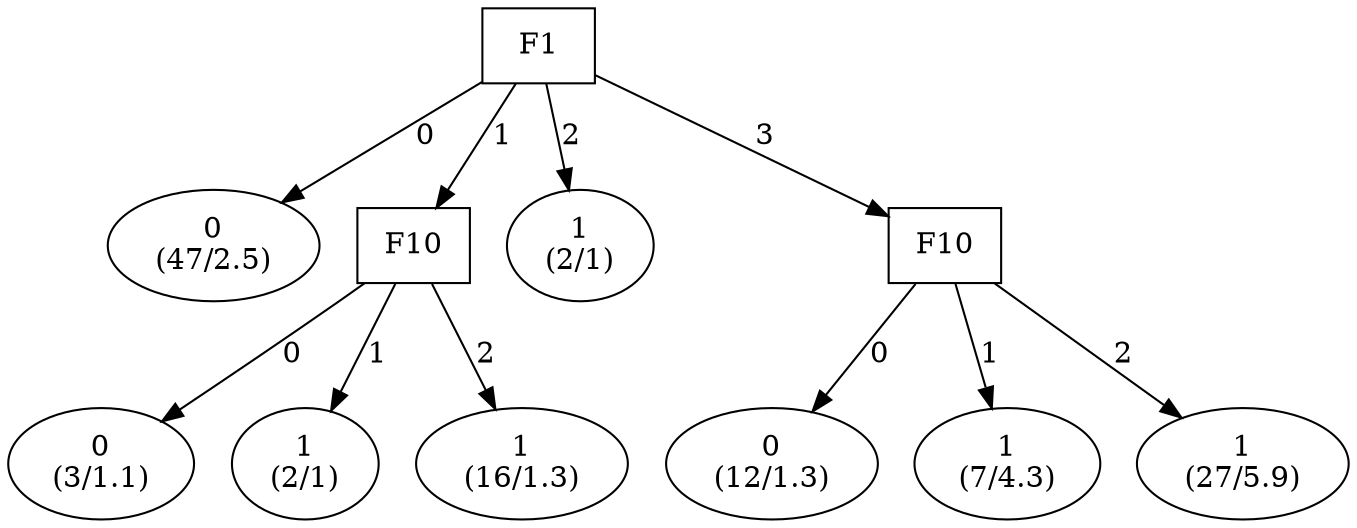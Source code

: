 digraph YaDT {
n0 [ shape=box, label="F1\n"]
n0 -> n1 [label="0"]
n1 [ shape=ellipse, label="0\n(47/2.5)"]
n0 -> n2 [label="1"]
n2 [ shape=box, label="F10\n"]
n2 -> n3 [label="0"]
n3 [ shape=ellipse, label="0\n(3/1.1)"]
n2 -> n4 [label="1"]
n4 [ shape=ellipse, label="1\n(2/1)"]
n2 -> n5 [label="2"]
n5 [ shape=ellipse, label="1\n(16/1.3)"]
n0 -> n7 [label="2"]
n7 [ shape=ellipse, label="1\n(2/1)"]
n0 -> n8 [label="3"]
n8 [ shape=box, label="F10\n"]
n8 -> n9 [label="0"]
n9 [ shape=ellipse, label="0\n(12/1.3)"]
n8 -> n10 [label="1"]
n10 [ shape=ellipse, label="1\n(7/4.3)"]
n8 -> n11 [label="2"]
n11 [ shape=ellipse, label="1\n(27/5.9)"]
}
